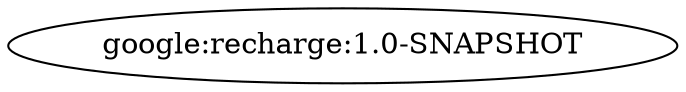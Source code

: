 digraph G {
   // ensure we always include this plugin even if no dependencies
   "google:recharge:1.0-SNAPSHOT"

}
